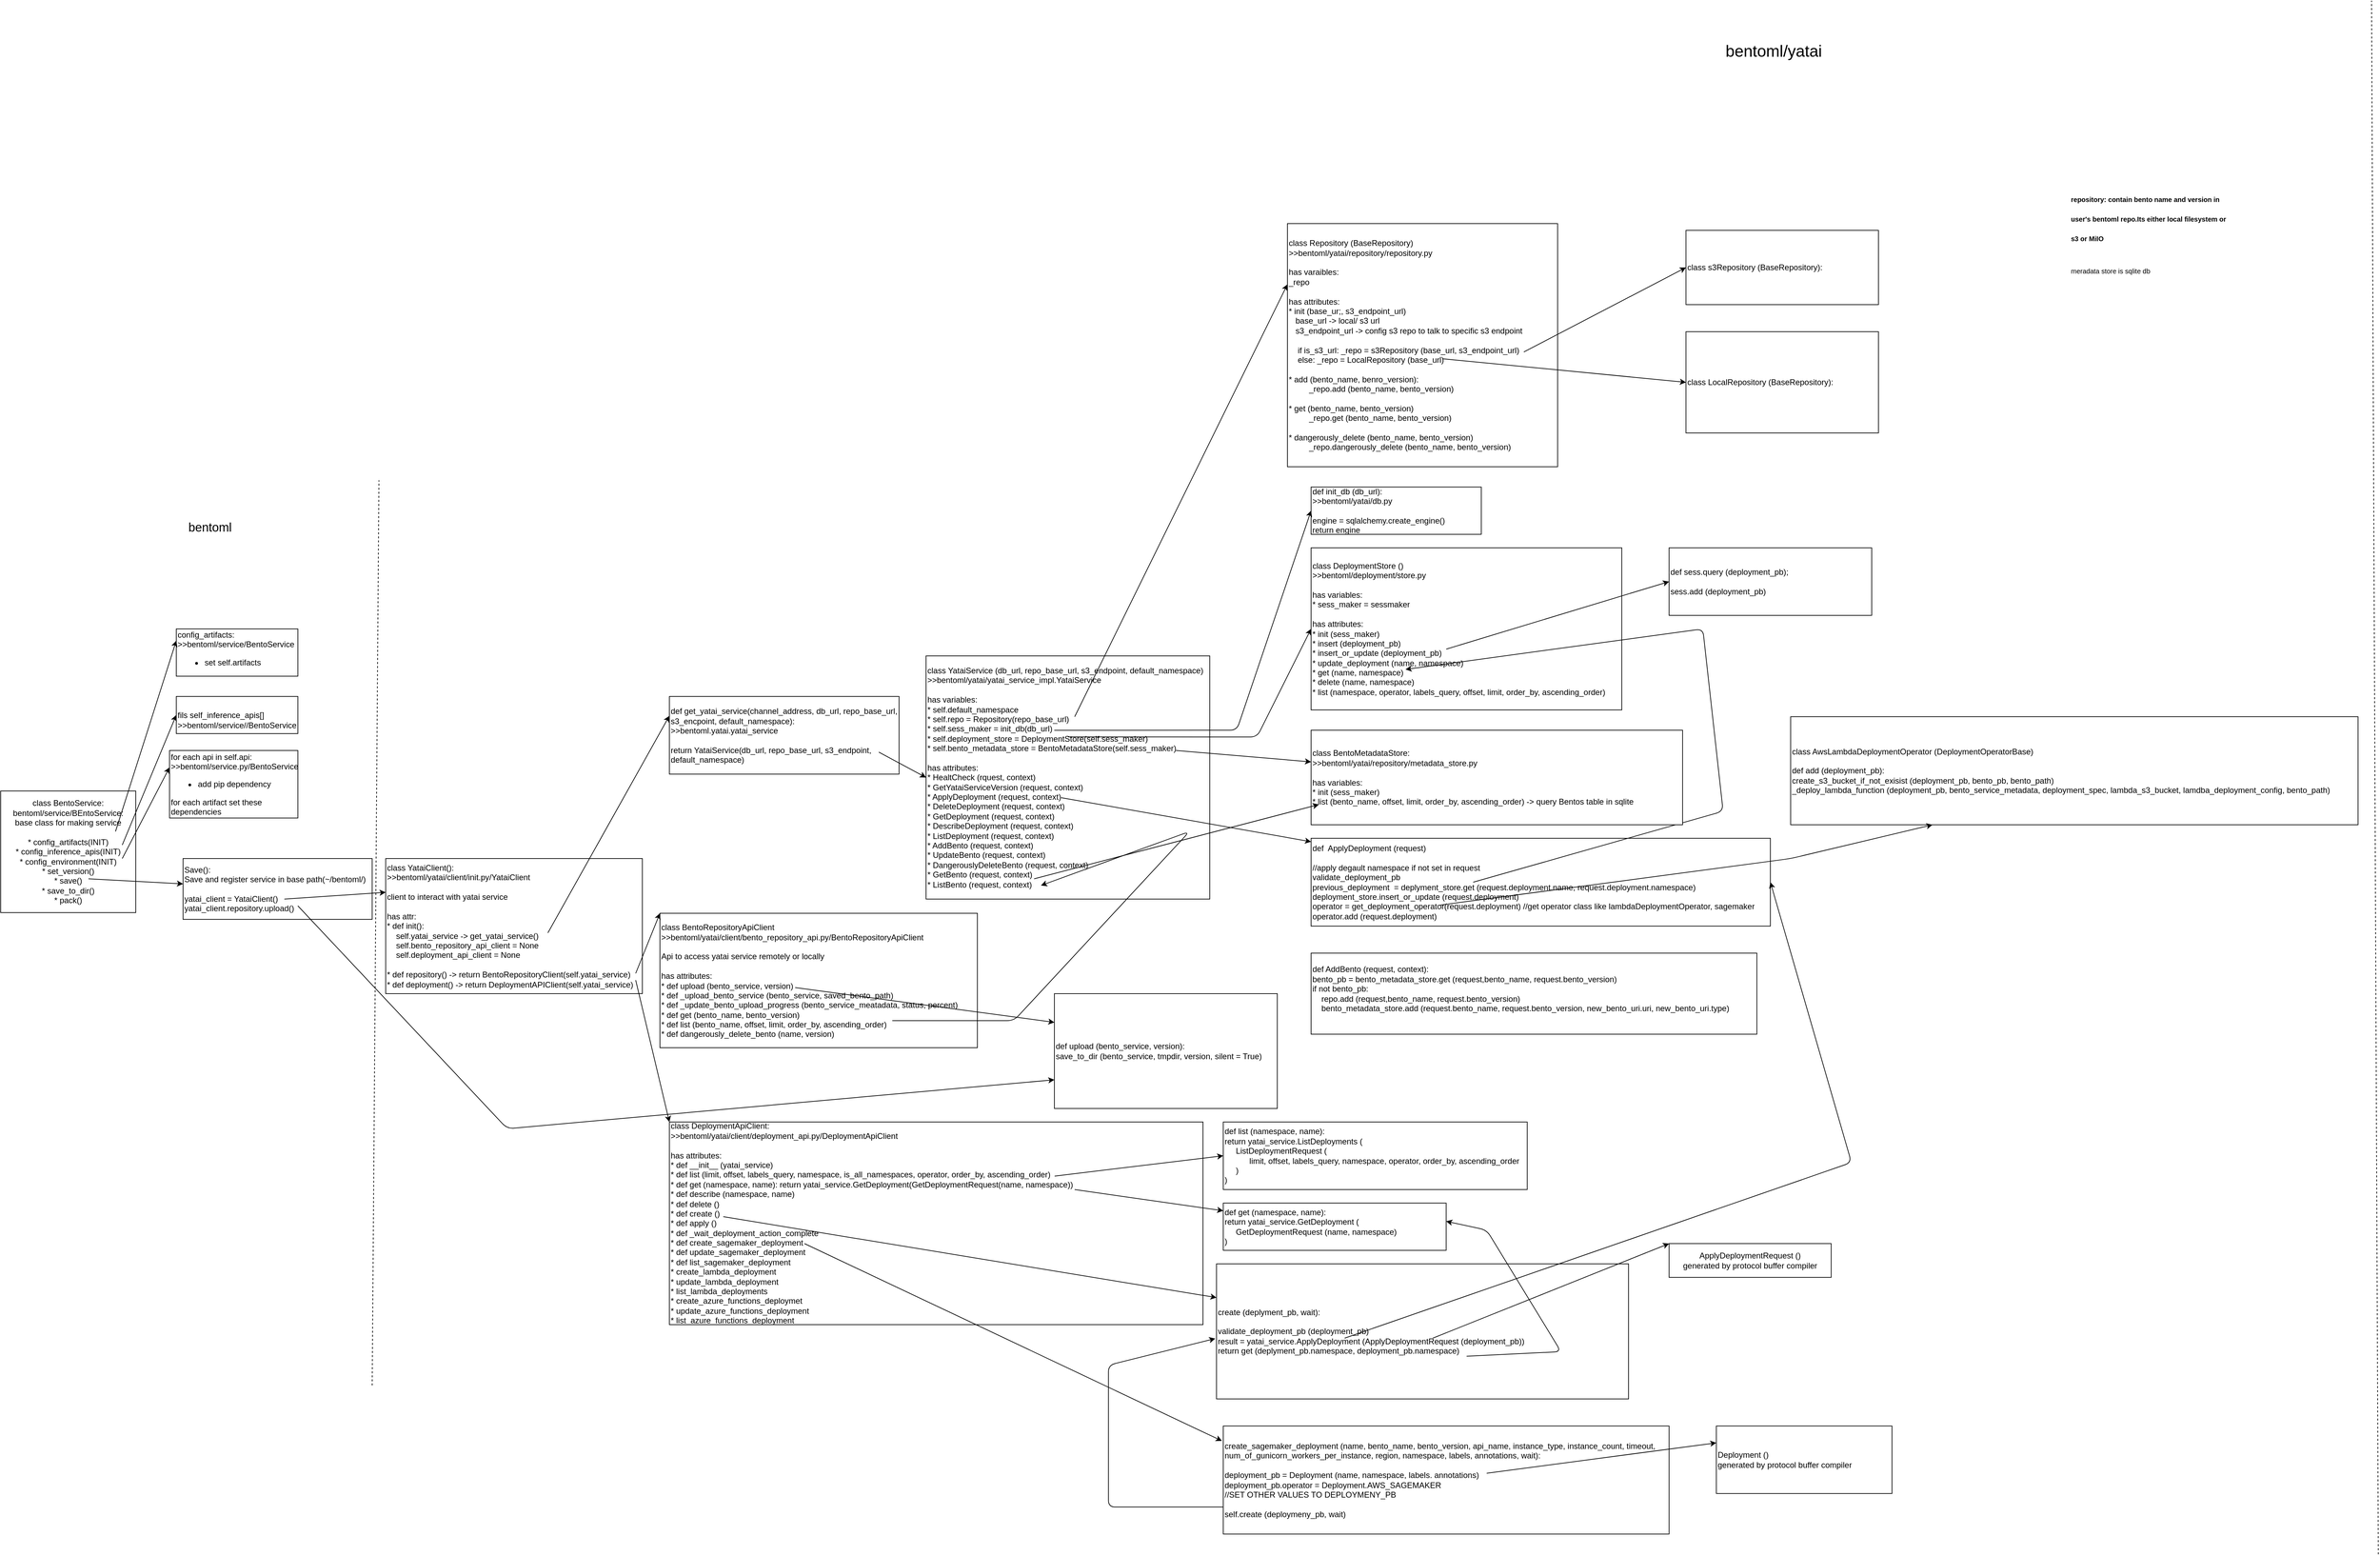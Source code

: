 <mxfile version="13.1.3">
    <diagram id="6hGFLwfOUW9BJ-s0fimq" name="Page-1">
        <mxGraphModel dx="1614" dy="1967" grid="1" gridSize="10" guides="1" tooltips="1" connect="1" arrows="1" fold="1" page="1" pageScale="1" pageWidth="827" pageHeight="1169" math="0" shadow="0">
            <root>
                <mxCell id="0"/>
                <mxCell id="1" parent="0"/>
                <mxCell id="2" value="class BentoService:&lt;br&gt;bentoml/service/BEntoService:&lt;br&gt;base class for making service&lt;br&gt;&lt;br&gt;* config_artifacts(INIT)&lt;br&gt;* config_inference_apis(INIT)&lt;br&gt;* config_environment(INIT)&lt;br&gt;* set_version()&lt;br&gt;* save()&lt;br&gt;* save_to_dir()&lt;br&gt;* pack()" style="rounded=0;whiteSpace=wrap;html=1;" parent="1" vertex="1">
                    <mxGeometry x="30" y="30" width="200" height="180" as="geometry"/>
                </mxCell>
                <mxCell id="3" value="config_artifacts:&lt;br&gt;&amp;gt;&amp;gt;bentoml/service/BentoService&lt;br&gt;&lt;ul&gt;&lt;li&gt;set self.artifacts&lt;/li&gt;&lt;/ul&gt;" style="rounded=0;whiteSpace=wrap;html=1;align=left;" parent="1" vertex="1">
                    <mxGeometry x="290" y="-210" width="180" height="70" as="geometry"/>
                </mxCell>
                <mxCell id="9" value="" style="endArrow=classic;html=1;entryX=0;entryY=0.25;entryDx=0;entryDy=0;exitX=0.85;exitY=0.333;exitDx=0;exitDy=0;exitPerimeter=0;" parent="1" source="2" target="3" edge="1">
                    <mxGeometry width="50" height="50" relative="1" as="geometry">
                        <mxPoint x="180" y="120" as="sourcePoint"/>
                        <mxPoint x="320" y="180" as="targetPoint"/>
                    </mxGeometry>
                </mxCell>
                <mxCell id="11" value="&lt;br&gt;fils self_inference_apis[]&lt;br&gt;&amp;gt;&amp;gt;bentoml/service//BentoService" style="rounded=0;whiteSpace=wrap;html=1;align=left;" parent="1" vertex="1">
                    <mxGeometry x="290" y="-110" width="180" height="55" as="geometry"/>
                </mxCell>
                <mxCell id="13" value="" style="endArrow=classic;html=1;exitX=0.9;exitY=0.444;exitDx=0;exitDy=0;exitPerimeter=0;entryX=0;entryY=0.5;entryDx=0;entryDy=0;" parent="1" source="2" target="11" edge="1">
                    <mxGeometry width="50" height="50" relative="1" as="geometry">
                        <mxPoint x="250" y="190" as="sourcePoint"/>
                        <mxPoint x="300" y="140" as="targetPoint"/>
                    </mxGeometry>
                </mxCell>
                <mxCell id="17" value="" style="endArrow=classic;html=1;entryX=0;entryY=0.25;entryDx=0;entryDy=0;" parent="1" target="18" edge="1">
                    <mxGeometry width="50" height="50" relative="1" as="geometry">
                        <mxPoint x="210" y="130" as="sourcePoint"/>
                        <mxPoint x="280" y="180" as="targetPoint"/>
                    </mxGeometry>
                </mxCell>
                <mxCell id="18" value="for each api in self.api:&lt;br&gt;&amp;gt;&amp;gt;bentoml/service.py/BentoService&lt;br&gt;&lt;ul&gt;&lt;li&gt;add pip dependency&lt;/li&gt;&lt;/ul&gt;&lt;div&gt;for each artifact set these dependencies&lt;/div&gt;" style="rounded=0;whiteSpace=wrap;html=1;align=left;" parent="1" vertex="1">
                    <mxGeometry x="280" y="-30" width="190" height="100" as="geometry"/>
                </mxCell>
                <mxCell id="24" value="Save():&lt;br&gt;Save and register service in base path(~/bentoml/)&lt;br&gt;&lt;br&gt;yatai_client = YataiClient()&lt;br&gt;yatai_client.repository.upload()" style="rounded=0;whiteSpace=wrap;html=1;align=left;" parent="1" vertex="1">
                    <mxGeometry x="300" y="130" width="280" height="90" as="geometry"/>
                </mxCell>
                <mxCell id="27" value="" style="endArrow=classic;html=1;entryX=0;entryY=0.25;entryDx=0;entryDy=0;" parent="1" target="28" edge="1">
                    <mxGeometry width="50" height="50" relative="1" as="geometry">
                        <mxPoint x="450" y="190" as="sourcePoint"/>
                        <mxPoint x="630" y="260" as="targetPoint"/>
                    </mxGeometry>
                </mxCell>
                <mxCell id="28" value="class YataiClient():&lt;br&gt;&amp;gt;&amp;gt;bentoml/yatai/client/init.py/YataiClient&lt;br&gt;&lt;br&gt;client to interact with yatai service&lt;br&gt;&lt;br&gt;has attr:&lt;br&gt;* def init():&lt;br&gt;&amp;nbsp; &amp;nbsp; self.yatai_service -&amp;gt; get_yatai_service()&lt;br&gt;&amp;nbsp; &amp;nbsp; self.bento_repository_api_client = None&lt;br&gt;&amp;nbsp; &amp;nbsp; self.deployment_api_client = None&lt;br&gt;&lt;br&gt;* def repository() -&amp;gt; return BentoRepositoryClient(self.yatai_service)&lt;br&gt;* def deployment() -&amp;gt; return DeploymentAPIClient(self.yatai_service)" style="rounded=0;whiteSpace=wrap;html=1;align=left;" parent="1" vertex="1">
                    <mxGeometry x="600" y="130" width="380" height="200" as="geometry"/>
                </mxCell>
                <mxCell id="33" value="def get_yatai_service(channel_address, db_url, repo_base_url, s3_encpoint, default_namespace):&lt;br&gt;&amp;gt;&amp;gt;bentoml.yatai.yatai_service&lt;br&gt;&lt;br&gt;return YataiService(db_url, repo_base_url, s3_endpoint, default_namespace)" style="rounded=0;whiteSpace=wrap;html=1;align=left;" parent="1" vertex="1">
                    <mxGeometry x="1020" y="-110" width="340" height="115" as="geometry"/>
                </mxCell>
                <mxCell id="34" value="" style="endArrow=classic;html=1;exitX=0.632;exitY=0.55;exitDx=0;exitDy=0;exitPerimeter=0;entryX=0;entryY=0.25;entryDx=0;entryDy=0;" parent="1" source="28" target="33" edge="1">
                    <mxGeometry width="50" height="50" relative="1" as="geometry">
                        <mxPoint x="1030" y="290" as="sourcePoint"/>
                        <mxPoint x="1080" y="240" as="targetPoint"/>
                    </mxGeometry>
                </mxCell>
                <mxCell id="36" value="" style="endArrow=classic;html=1;exitX=0.912;exitY=0.717;exitDx=0;exitDy=0;exitPerimeter=0;entryX=0;entryY=0.5;entryDx=0;entryDy=0;" parent="1" source="33" target="37" edge="1">
                    <mxGeometry width="50" height="50" relative="1" as="geometry">
                        <mxPoint x="1400" y="250" as="sourcePoint"/>
                        <mxPoint x="1450" y="200" as="targetPoint"/>
                    </mxGeometry>
                </mxCell>
                <mxCell id="37" value="class YataiService (db_url, repo_base_url, s3_endpoint, default_namespace)&lt;br&gt;&amp;gt;&amp;gt;bentoml/yatai/yatai_service_impl.YataiService&lt;br&gt;&lt;br&gt;has variables:&lt;br&gt;* self.default_namespace&lt;br&gt;* self.repo = Repository(repo_base_url)&lt;br&gt;* self.sess_maker = init_db(db_url)&lt;br&gt;* self.deployment_store = DeploymentStore(self.sess_maker)&lt;br&gt;* self.bento_metadata_store = BentoMetadataStore(self.sess_maker)&lt;br&gt;&lt;br&gt;has attributes:&lt;br&gt;* HealtCheck (rquest, context)&lt;br&gt;* GetYataiServiceVersion (request, context)&lt;br&gt;* ApplyDeployment (request, context)&lt;br&gt;* DeleteDeployment (request, context)&lt;br&gt;* GetDeployment (request, context)&lt;br&gt;* DescribeDeployment (request, context)&lt;br&gt;* ListDeployment (request, context)&lt;br&gt;* AddBento (request, context)&lt;br&gt;* UpdateBento (request, context)&lt;br&gt;* DangerouslyDeleteBento (request, context)&lt;br&gt;* GetBento (request, context)&lt;br&gt;* ListBento (request, context)" style="rounded=0;whiteSpace=wrap;html=1;align=left;" parent="1" vertex="1">
                    <mxGeometry x="1400" y="-170" width="420" height="360" as="geometry"/>
                </mxCell>
                <mxCell id="44" value="class BentoRepositoryApiClient&lt;br&gt;&amp;gt;&amp;gt;bentoml/yatai/client/bento_repository_api.py/BentoRepositoryApiClient&lt;br&gt;&lt;br&gt;Api to access yatai service remotely or locally&lt;br&gt;&lt;br&gt;has attributes:&lt;br&gt;* def upload (bento_service, version)&lt;br&gt;* def _upload_bento_service (bento_service, saved_bento_path)&lt;br&gt;* def _update_bento_upload_progress (bento_service_meatadata, status, percent)&lt;br&gt;* def get (bento_name, bento_version)&lt;br&gt;* def list (bento_name, offset, limit, order_by, ascending_order)&lt;br&gt;* def dangerously_delete_bento (name, version)" style="rounded=0;whiteSpace=wrap;html=1;align=left;" parent="1" vertex="1">
                    <mxGeometry x="1006" y="211" width="470" height="199" as="geometry"/>
                </mxCell>
                <mxCell id="45" value="" style="endArrow=classic;html=1;exitX=0.974;exitY=0.85;exitDx=0;exitDy=0;exitPerimeter=0;entryX=0;entryY=0;entryDx=0;entryDy=0;" parent="1" source="28" target="44" edge="1">
                    <mxGeometry width="50" height="50" relative="1" as="geometry">
                        <mxPoint x="910" y="450" as="sourcePoint"/>
                        <mxPoint x="960" y="400" as="targetPoint"/>
                    </mxGeometry>
                </mxCell>
                <mxCell id="46" value="class DeploymentApiClient:&lt;br&gt;&amp;gt;&amp;gt;bentoml/yatai/client/deployment_api.py/DeploymentApiClient&lt;br&gt;&lt;br&gt;has attributes:&lt;br&gt;* def __init__ (yatai_service)&lt;br&gt;* def list (limit, offset, labels_query, namespace, is_all_namespaces, operator, order_by, ascending_order)&lt;br&gt;* def get (namespace, name): return yatai_service.GetDeployment(GetDeploymentRequest(name, namespace))&lt;br&gt;* def describe (namespace, name)&lt;br&gt;* def delete ()&lt;br&gt;* def create ()&lt;br&gt;* def apply ()&lt;br&gt;* def _wait_deployment_action_complete&lt;br&gt;* def create_sagemaker_deployment&lt;br&gt;* def update_sagemaker_deployment&lt;br&gt;* def list_sagemaker_deployment&lt;br&gt;* create_lambda_deployment&lt;br&gt;* update_lambda_deployment&lt;br&gt;* list_lambda_deployments&lt;br&gt;* create_azure_functions_deploymet&lt;br&gt;* update_azure_functions_deployment&lt;br&gt;* list_azure_functions_deployment" style="rounded=0;whiteSpace=wrap;html=1;align=left;" parent="1" vertex="1">
                    <mxGeometry x="1020" y="520" width="790" height="300" as="geometry"/>
                </mxCell>
                <mxCell id="48" value="" style="endArrow=classic;html=1;exitX=0.974;exitY=0.9;exitDx=0;exitDy=0;exitPerimeter=0;entryX=0;entryY=0;entryDx=0;entryDy=0;" parent="1" source="28" target="46" edge="1">
                    <mxGeometry width="50" height="50" relative="1" as="geometry">
                        <mxPoint x="900" y="440" as="sourcePoint"/>
                        <mxPoint x="950" y="390" as="targetPoint"/>
                    </mxGeometry>
                </mxCell>
                <mxCell id="49" value="&lt;span&gt;def list (namespace, name):&lt;br&gt;return yatai_service.ListDeployments (&lt;br&gt;&amp;nbsp; &amp;nbsp; &amp;nbsp;ListDeploymentRequest (&lt;br&gt;&amp;nbsp; &amp;nbsp; &amp;nbsp; &amp;nbsp; &amp;nbsp; &amp;nbsp;limit, offset, labels_query, namespace, operator, order_by, ascending_order&lt;br&gt;&amp;nbsp; &amp;nbsp; &amp;nbsp;)&lt;br&gt;)&lt;/span&gt;" style="rounded=0;whiteSpace=wrap;html=1;align=left;" parent="1" vertex="1">
                    <mxGeometry x="1840" y="520" width="450" height="100" as="geometry"/>
                </mxCell>
                <mxCell id="51" value="" style="endArrow=classic;html=1;exitX=0.722;exitY=0.267;exitDx=0;exitDy=0;exitPerimeter=0;entryX=0;entryY=0.5;entryDx=0;entryDy=0;" parent="1" source="46" target="49" edge="1">
                    <mxGeometry width="50" height="50" relative="1" as="geometry">
                        <mxPoint x="1910" y="730" as="sourcePoint"/>
                        <mxPoint x="1960" y="680" as="targetPoint"/>
                    </mxGeometry>
                </mxCell>
                <mxCell id="54" value="def get (namespace, name):&lt;br&gt;return yatai_service.GetDeployment (&lt;br&gt;&amp;nbsp; &amp;nbsp; &amp;nbsp;GetDeploymentRequest (name, namespace)&lt;br&gt;)" style="rounded=0;whiteSpace=wrap;html=1;align=left;" parent="1" vertex="1">
                    <mxGeometry x="1840" y="640" width="330" height="70" as="geometry"/>
                </mxCell>
                <mxCell id="55" value="" style="endArrow=classic;html=1;" parent="1" target="54" edge="1">
                    <mxGeometry width="50" height="50" relative="1" as="geometry">
                        <mxPoint x="1620" y="620" as="sourcePoint"/>
                        <mxPoint x="1460" y="900" as="targetPoint"/>
                    </mxGeometry>
                </mxCell>
                <mxCell id="60" value="" style="endArrow=classic;html=1;entryX=-0.003;entryY=0.138;entryDx=0;entryDy=0;entryPerimeter=0;" parent="1" target="61" edge="1">
                    <mxGeometry width="50" height="50" relative="1" as="geometry">
                        <mxPoint x="1220" y="700" as="sourcePoint"/>
                        <mxPoint x="1830" y="750" as="targetPoint"/>
                    </mxGeometry>
                </mxCell>
                <mxCell id="61" value="create_sagemaker_deployment (name, bento_name, bento_version, api_name, instance_type, instance_count, timeout, num_of_gunicorn_workers_per_instance, region, namespace, labels, annotations, wait):&lt;br&gt;&lt;br&gt;deployment_pb = Deployment (name, namespace, labels. annotations)&lt;br&gt;deployment_pb.operator = Deployment.AWS_SAGEMAKER&lt;br&gt;//SET OTHER VALUES TO DEPLOYMENY_PB&lt;br&gt;&lt;br&gt;self.create (deploymeny_pb, wait)" style="rounded=0;whiteSpace=wrap;html=1;align=left;" parent="1" vertex="1">
                    <mxGeometry x="1840" y="970" width="660" height="160" as="geometry"/>
                </mxCell>
                <mxCell id="66" value="create (deplyment_pb, wait):&lt;br&gt;&lt;br&gt;validate_deployment_pb (deployment_pb)&lt;br&gt;result = yatai_service.ApplyDeployment (ApplyDeploymentRequest (deployment_pb))&lt;br&gt;return get (deplyment_pb.namespace, deployment_pb.namespace)" style="rounded=0;whiteSpace=wrap;html=1;align=left;" parent="1" vertex="1">
                    <mxGeometry x="1830" y="730" width="610" height="200" as="geometry"/>
                </mxCell>
                <mxCell id="67" value="Deployment ()&lt;br&gt;generated by protocol buffer compiler" style="rounded=0;whiteSpace=wrap;html=1;align=left;" parent="1" vertex="1">
                    <mxGeometry x="2570" y="970" width="260" height="100" as="geometry"/>
                </mxCell>
                <mxCell id="68" value="" style="endArrow=classic;html=1;entryX=0;entryY=0.25;entryDx=0;entryDy=0;" parent="1" target="67" edge="1">
                    <mxGeometry width="50" height="50" relative="1" as="geometry">
                        <mxPoint x="2230" y="1040" as="sourcePoint"/>
                        <mxPoint x="2620" y="1030" as="targetPoint"/>
                    </mxGeometry>
                </mxCell>
                <mxCell id="70" value="" style="endArrow=classic;html=1;exitX=0.101;exitY=0.467;exitDx=0;exitDy=0;exitPerimeter=0;" parent="1" source="46" target="66" edge="1">
                    <mxGeometry width="50" height="50" relative="1" as="geometry">
                        <mxPoint x="1930" y="870" as="sourcePoint"/>
                        <mxPoint x="1980" y="820" as="targetPoint"/>
                    </mxGeometry>
                </mxCell>
                <mxCell id="71" value="" style="endArrow=classic;html=1;exitX=0;exitY=0.75;exitDx=0;exitDy=0;entryX=-0.003;entryY=0.553;entryDx=0;entryDy=0;entryPerimeter=0;" parent="1" source="61" target="66" edge="1">
                    <mxGeometry width="50" height="50" relative="1" as="geometry">
                        <mxPoint x="1710" y="1080" as="sourcePoint"/>
                        <mxPoint x="1760" y="1030" as="targetPoint"/>
                        <Array as="points">
                            <mxPoint x="1670" y="1090"/>
                            <mxPoint x="1670" y="880"/>
                        </Array>
                    </mxGeometry>
                </mxCell>
                <mxCell id="72" value="" style="endArrow=classic;html=1;exitX=0.607;exitY=0.684;exitDx=0;exitDy=0;exitPerimeter=0;entryX=1;entryY=0.386;entryDx=0;entryDy=0;entryPerimeter=0;" parent="1" source="66" target="54" edge="1">
                    <mxGeometry width="50" height="50" relative="1" as="geometry">
                        <mxPoint x="2490" y="860" as="sourcePoint"/>
                        <mxPoint x="2540" y="810" as="targetPoint"/>
                        <Array as="points">
                            <mxPoint x="2340" y="860"/>
                            <mxPoint x="2230" y="680"/>
                        </Array>
                    </mxGeometry>
                </mxCell>
                <mxCell id="73" value="" style="endArrow=classic;html=1;exitX=0.65;exitY=0.722;exitDx=0;exitDy=0;exitPerimeter=0;" parent="1" source="2" target="24" edge="1">
                    <mxGeometry width="50" height="50" relative="1" as="geometry">
                        <mxPoint x="200" y="320" as="sourcePoint"/>
                        <mxPoint x="250" y="270" as="targetPoint"/>
                    </mxGeometry>
                </mxCell>
                <mxCell id="74" value="def&amp;nbsp; ApplyDeployment (request)&lt;br&gt;&lt;br&gt;//apply degault namespace if not set in request&lt;br&gt;validate_deployment_pb&lt;br&gt;previous_deployment&amp;nbsp; = deplyment_store.get (request.deployment.name, request.deployment.namespace)&lt;br&gt;deployment_store.insert_or_update (request.deployment)&lt;br&gt;operator = get_deployment_operator(request.deployment) //get operator class like lambdaDeploymentOperator, sagemaker&lt;br&gt;operator.add (request.deployment)" style="rounded=0;whiteSpace=wrap;html=1;align=left;" parent="1" vertex="1">
                    <mxGeometry x="1970" y="100" width="680" height="130" as="geometry"/>
                </mxCell>
                <mxCell id="75" value="" style="endArrow=classic;html=1;exitX=0.476;exitY=0.583;exitDx=0;exitDy=0;exitPerimeter=0;" parent="1" source="37" target="74" edge="1">
                    <mxGeometry width="50" height="50" relative="1" as="geometry">
                        <mxPoint x="1620" y="130" as="sourcePoint"/>
                        <mxPoint x="1950" y="-60" as="targetPoint"/>
                    </mxGeometry>
                </mxCell>
                <mxCell id="76" value="ApplyDeploymentRequest ()&lt;br&gt;generated by protocol buffer compiler" style="rounded=0;whiteSpace=wrap;html=1;" parent="1" vertex="1">
                    <mxGeometry x="2500" y="700" width="240" height="50" as="geometry"/>
                </mxCell>
                <mxCell id="77" value="" style="endArrow=classic;html=1;exitX=0.525;exitY=0.55;exitDx=0;exitDy=0;exitPerimeter=0;entryX=0;entryY=0;entryDx=0;entryDy=0;" parent="1" source="66" target="76" edge="1">
                    <mxGeometry width="50" height="50" relative="1" as="geometry">
                        <mxPoint x="2450" y="680" as="sourcePoint"/>
                        <mxPoint x="2500" y="630" as="targetPoint"/>
                    </mxGeometry>
                </mxCell>
                <mxCell id="78" value="" style="endArrow=classic;html=1;exitX=0.311;exitY=0.55;exitDx=0;exitDy=0;exitPerimeter=0;entryX=1;entryY=0.5;entryDx=0;entryDy=0;" parent="1" source="66" target="74" edge="1">
                    <mxGeometry width="50" height="50" relative="1" as="geometry">
                        <mxPoint x="2330" y="690" as="sourcePoint"/>
                        <mxPoint x="2040" y="260" as="targetPoint"/>
                        <Array as="points">
                            <mxPoint x="2770" y="580"/>
                        </Array>
                    </mxGeometry>
                </mxCell>
                <mxCell id="80" value="class DeploymentStore ()&lt;br&gt;&amp;gt;&amp;gt;bentoml/deployment/store.py&lt;br&gt;&lt;br&gt;has variables:&lt;br&gt;* sess_maker = sessmaker&lt;br&gt;&lt;br&gt;has attributes:&lt;br&gt;* init (sess_maker)&lt;br&gt;* insert (deployment_pb)&lt;br&gt;* insert_or_update (deployment_pb)&lt;br&gt;* update_deployment (name, namespace)&lt;br&gt;* get (name, namespace)&lt;br&gt;* delete (name, namespace)&lt;br&gt;* list (namespace, operator, labels_query, offset, limit, order_by, ascending_order)&lt;br&gt;" style="rounded=0;whiteSpace=wrap;html=1;align=left;" parent="1" vertex="1">
                    <mxGeometry x="1970" y="-330" width="460" height="240" as="geometry"/>
                </mxCell>
                <mxCell id="81" value="" style="endArrow=classic;html=1;exitX=0.5;exitY=0.333;exitDx=0;exitDy=0;exitPerimeter=0;entryX=0;entryY=0.5;entryDx=0;entryDy=0;" parent="1" source="37" target="80" edge="1">
                    <mxGeometry width="50" height="50" relative="1" as="geometry">
                        <mxPoint x="1810" y="-160" as="sourcePoint"/>
                        <mxPoint x="1860" y="-210" as="targetPoint"/>
                        <Array as="points">
                            <mxPoint x="1890" y="-50"/>
                        </Array>
                    </mxGeometry>
                </mxCell>
                <mxCell id="82" value="" style="endArrow=classic;html=1;exitX=0.353;exitY=0.5;exitDx=0;exitDy=0;exitPerimeter=0;entryX=0.304;entryY=0.75;entryDx=0;entryDy=0;entryPerimeter=0;" parent="1" source="74" target="80" edge="1">
                    <mxGeometry width="50" height="50" relative="1" as="geometry">
                        <mxPoint x="2530" y="-150" as="sourcePoint"/>
                        <mxPoint x="2580" y="-200" as="targetPoint"/>
                        <Array as="points">
                            <mxPoint x="2580" y="60"/>
                            <mxPoint x="2550" y="-210"/>
                        </Array>
                    </mxGeometry>
                </mxCell>
                <mxCell id="84" value="" style="endArrow=classic;html=1;exitX=0.435;exitY=0.625;exitDx=0;exitDy=0;exitPerimeter=0;entryX=0;entryY=0.5;entryDx=0;entryDy=0;" parent="1" source="80" target="85" edge="1">
                    <mxGeometry width="50" height="50" relative="1" as="geometry">
                        <mxPoint x="2300" y="140" as="sourcePoint"/>
                        <mxPoint x="2480" y="-290" as="targetPoint"/>
                    </mxGeometry>
                </mxCell>
                <mxCell id="85" value="def sess.query (deployment_pb);&lt;br&gt;&lt;br&gt;sess.add (deployment_pb)" style="rounded=0;whiteSpace=wrap;html=1;align=left;" parent="1" vertex="1">
                    <mxGeometry x="2500" y="-330" width="300" height="100" as="geometry"/>
                </mxCell>
                <mxCell id="87" value="def init_db (db_url):&lt;br&gt;&amp;gt;&amp;gt;bentoml/yatai/db.py&lt;br&gt;&lt;br&gt;engine = sqlalchemy.create_engine()&lt;br&gt;return engine" style="rounded=0;whiteSpace=wrap;html=1;align=left;" parent="1" vertex="1">
                    <mxGeometry x="1970" y="-420" width="252" height="70" as="geometry"/>
                </mxCell>
                <mxCell id="88" value="" style="endArrow=classic;html=1;exitX=0.452;exitY=0.306;exitDx=0;exitDy=0;exitPerimeter=0;entryX=0;entryY=0.5;entryDx=0;entryDy=0;" parent="1" source="37" target="87" edge="1">
                    <mxGeometry width="50" height="50" relative="1" as="geometry">
                        <mxPoint x="1740" y="-150" as="sourcePoint"/>
                        <mxPoint x="1790" y="-200" as="targetPoint"/>
                        <Array as="points">
                            <mxPoint x="1860" y="-60"/>
                        </Array>
                    </mxGeometry>
                </mxCell>
                <mxCell id="89" value="" style="endArrow=classic;html=1;exitX=0.524;exitY=0.25;exitDx=0;exitDy=0;exitPerimeter=0;entryX=0;entryY=0.25;entryDx=0;entryDy=0;" parent="1" source="37" target="91" edge="1">
                    <mxGeometry width="50" height="50" relative="1" as="geometry">
                        <mxPoint x="1700" y="-140" as="sourcePoint"/>
                        <mxPoint x="1840" y="-330" as="targetPoint"/>
                    </mxGeometry>
                </mxCell>
                <mxCell id="91" value="class Repository (BaseRepository)&lt;br&gt;&amp;gt;&amp;gt;bentoml/yatai/repository/repository.py&lt;br&gt;&lt;br&gt;has varaibles:&lt;br&gt;_repo&lt;br&gt;&lt;br&gt;has attributes:&lt;br&gt;* init (base_ur;, s3_endpoint_url)&lt;br&gt;&amp;nbsp; &amp;nbsp;base_url -&amp;gt; local/ s3 url&lt;br&gt;&amp;nbsp; &amp;nbsp;s3_endpoint_url -&amp;gt; config s3 repo to talk to specific s3 endpoint&lt;br&gt;&lt;br&gt;&amp;nbsp; &amp;nbsp; if is_s3_url: _repo = s3Repository (base_url, s3_endpoint_url)&lt;br&gt;&amp;nbsp; &amp;nbsp; else: _repo = LocalRepository (base_url)&lt;br&gt;&lt;br&gt;* add (bento_name, benro_version):&lt;br&gt;&amp;nbsp; &amp;nbsp; &amp;nbsp; &amp;nbsp; &amp;nbsp;_repo.add (bento_name, bento_version)&lt;br&gt;&lt;br&gt;* get (bento_name, bento_version)&lt;br&gt;&amp;nbsp; &amp;nbsp; &amp;nbsp; &amp;nbsp; &amp;nbsp;_repo.get (bento_name, bento_version)&lt;br&gt;&lt;br&gt;* dangerously_delete (bento_name, bento_version)&lt;br&gt;&amp;nbsp; &amp;nbsp; &amp;nbsp; &amp;nbsp; &amp;nbsp;_repo.dangerously_delete (bento_name, bento_version)" style="rounded=0;whiteSpace=wrap;html=1;align=left;" parent="1" vertex="1">
                    <mxGeometry x="1935" y="-810" width="400" height="360" as="geometry"/>
                </mxCell>
                <mxCell id="92" value="class s3Repository (BaseRepository):&lt;br&gt;" style="rounded=0;whiteSpace=wrap;html=1;align=left;" parent="1" vertex="1">
                    <mxGeometry x="2525" y="-800" width="285" height="110" as="geometry"/>
                </mxCell>
                <mxCell id="93" value="class LocalRepository (BaseRepository):&lt;br&gt;" style="rounded=0;whiteSpace=wrap;html=1;align=left;" parent="1" vertex="1">
                    <mxGeometry x="2525" y="-650" width="285" height="150" as="geometry"/>
                </mxCell>
                <mxCell id="94" value="" style="endArrow=classic;html=1;exitX=0.875;exitY=0.528;exitDx=0;exitDy=0;exitPerimeter=0;entryX=0;entryY=0.5;entryDx=0;entryDy=0;" parent="1" source="91" target="92" edge="1">
                    <mxGeometry width="50" height="50" relative="1" as="geometry">
                        <mxPoint x="2400" y="-470" as="sourcePoint"/>
                        <mxPoint x="2450" y="-520" as="targetPoint"/>
                    </mxGeometry>
                </mxCell>
                <mxCell id="95" value="" style="endArrow=classic;html=1;exitX=0.575;exitY=0.556;exitDx=0;exitDy=0;exitPerimeter=0;entryX=0;entryY=0.5;entryDx=0;entryDy=0;" parent="1" source="91" target="93" edge="1">
                    <mxGeometry width="50" height="50" relative="1" as="geometry">
                        <mxPoint x="2400" y="-480" as="sourcePoint"/>
                        <mxPoint x="2450" y="-530" as="targetPoint"/>
                    </mxGeometry>
                </mxCell>
                <mxCell id="102" value="class AwsLambdaDeploymentOperator (DeploymentOperatorBase)&lt;br&gt;&lt;br&gt;def add (deployment_pb):&lt;br&gt;create_s3_bucket_if_not_exisist (deployment_pb, bento_pb, bento_path)&lt;br&gt;_deploy_lambda_function (deployment_pb, bento_service_metadata, deployment_spec, lambda_s3_bucket, lamdba_deployment_config, bento_path)" style="rounded=0;whiteSpace=wrap;html=1;align=left;" parent="1" vertex="1">
                    <mxGeometry x="2680" y="-80" width="840" height="160" as="geometry"/>
                </mxCell>
                <mxCell id="103" value="" style="endArrow=classic;html=1;exitX=0.279;exitY=0.762;exitDx=0;exitDy=0;exitPerimeter=0;entryX=0.25;entryY=1;entryDx=0;entryDy=0;" parent="1" source="74" target="102" edge="1">
                    <mxGeometry width="50" height="50" relative="1" as="geometry">
                        <mxPoint x="2770" y="60" as="sourcePoint"/>
                        <mxPoint x="2820" y="10" as="targetPoint"/>
                        <Array as="points">
                            <mxPoint x="2680" y="130"/>
                        </Array>
                    </mxGeometry>
                </mxCell>
                <mxCell id="108" value="" style="endArrow=classic;html=1;exitX=0.426;exitY=0.553;exitDx=0;exitDy=0;exitPerimeter=0;entryX=0;entryY=0.25;entryDx=0;entryDy=0;" parent="1" source="44" target="109" edge="1">
                    <mxGeometry width="50" height="50" relative="1" as="geometry">
                        <mxPoint x="1460" y="420" as="sourcePoint"/>
                        <mxPoint x="1510" y="370" as="targetPoint"/>
                    </mxGeometry>
                </mxCell>
                <mxCell id="109" value="def upload (bento_service, version):&lt;br&gt;save_to_dir (bento_service, tmpdir, version, silent = True)" style="rounded=0;whiteSpace=wrap;html=1;align=left;" parent="1" vertex="1">
                    <mxGeometry x="1590" y="330" width="330" height="170" as="geometry"/>
                </mxCell>
                <mxCell id="111" value="" style="endArrow=classic;html=1;exitX=0.607;exitY=0.778;exitDx=0;exitDy=0;exitPerimeter=0;entryX=0;entryY=0.75;entryDx=0;entryDy=0;" parent="1" source="24" target="109" edge="1">
                    <mxGeometry width="50" height="50" relative="1" as="geometry">
                        <mxPoint x="500" y="400" as="sourcePoint"/>
                        <mxPoint x="550" y="350" as="targetPoint"/>
                        <Array as="points">
                            <mxPoint x="780" y="530"/>
                        </Array>
                    </mxGeometry>
                </mxCell>
                <mxCell id="114" value="" style="endArrow=none;dashed=1;html=1;" parent="1" edge="1">
                    <mxGeometry width="50" height="50" relative="1" as="geometry">
                        <mxPoint x="580" y="910" as="sourcePoint"/>
                        <mxPoint x="590" y="-430" as="targetPoint"/>
                    </mxGeometry>
                </mxCell>
                <mxCell id="115" value="&lt;font style=&quot;font-size: 18px&quot;&gt;bentoml&lt;/font&gt;" style="text;html=1;strokeColor=none;fillColor=none;align=center;verticalAlign=middle;whiteSpace=wrap;rounded=0;" parent="1" vertex="1">
                    <mxGeometry x="180" y="-390" width="320" height="60" as="geometry"/>
                </mxCell>
                <mxCell id="116" value="" style="endArrow=none;dashed=1;html=1;" parent="1" edge="1">
                    <mxGeometry width="50" height="50" relative="1" as="geometry">
                        <mxPoint x="3550" y="1160" as="sourcePoint"/>
                        <mxPoint x="3540" y="-1140" as="targetPoint"/>
                    </mxGeometry>
                </mxCell>
                <mxCell id="117" value="&lt;font style=&quot;font-size: 24px&quot;&gt;bentoml/yatai&lt;/font&gt;" style="text;html=1;strokeColor=none;fillColor=none;align=center;verticalAlign=middle;whiteSpace=wrap;rounded=0;" parent="1" vertex="1">
                    <mxGeometry x="2530" y="-1140" width="250" height="150" as="geometry"/>
                </mxCell>
                <mxCell id="119" value="" style="endArrow=classic;html=1;exitX=0.732;exitY=0.799;exitDx=0;exitDy=0;exitPerimeter=0;entryX=0.405;entryY=0.944;entryDx=0;entryDy=0;entryPerimeter=0;" parent="1" source="44" target="37" edge="1">
                    <mxGeometry width="50" height="50" relative="1" as="geometry">
                        <mxPoint x="1510" y="290" as="sourcePoint"/>
                        <mxPoint x="1560" y="240" as="targetPoint"/>
                        <Array as="points">
                            <mxPoint x="1530" y="370"/>
                            <mxPoint x="1790" y="90"/>
                        </Array>
                    </mxGeometry>
                </mxCell>
                <mxCell id="121" value="class BentoMetadataStore:&lt;br&gt;&amp;gt;&amp;gt;bentoml/yatai/repository/metadata_store.py&lt;br&gt;&lt;br&gt;has variables:&lt;br&gt;* init (sess_maker)&lt;br&gt;* list (bento_name, offset, limit, order_by, ascending_order) -&amp;gt; query Bentos table in sqlite" style="rounded=0;whiteSpace=wrap;html=1;align=left;" parent="1" vertex="1">
                    <mxGeometry x="1970" y="-60" width="550" height="140" as="geometry"/>
                </mxCell>
                <mxCell id="122" value="" style="endArrow=classic;html=1;exitX=0.881;exitY=0.389;exitDx=0;exitDy=0;exitPerimeter=0;" parent="1" source="37" target="121" edge="1">
                    <mxGeometry width="50" height="50" relative="1" as="geometry">
                        <mxPoint x="1860" y="10" as="sourcePoint"/>
                        <mxPoint x="1910" y="-40" as="targetPoint"/>
                    </mxGeometry>
                </mxCell>
                <mxCell id="123" value="" style="endArrow=classic;html=1;entryX=0.021;entryY=0.786;entryDx=0;entryDy=0;entryPerimeter=0;" parent="1" target="121" edge="1">
                    <mxGeometry width="50" height="50" relative="1" as="geometry">
                        <mxPoint x="1560" y="160" as="sourcePoint"/>
                        <mxPoint x="1920" y="150" as="targetPoint"/>
                    </mxGeometry>
                </mxCell>
                <mxCell id="126" value="&lt;h1&gt;&lt;font style=&quot;font-size: 10px&quot;&gt;repository: contain bento name and version in user's bentoml repo.Its either local filesystem or s3 or MiIO&lt;/font&gt;&lt;/h1&gt;&lt;div&gt;&lt;font style=&quot;font-size: 10px&quot;&gt;&lt;br&gt;&lt;/font&gt;&lt;/div&gt;&lt;div&gt;&lt;font style=&quot;font-size: 10px&quot;&gt;meradata store is sqlite db&lt;/font&gt;&lt;/div&gt;&lt;div&gt;&lt;font style=&quot;font-size: 10px&quot;&gt;&lt;br&gt;&lt;/font&gt;&lt;/div&gt;" style="text;html=1;strokeColor=none;fillColor=none;spacing=5;spacingTop=-20;whiteSpace=wrap;overflow=hidden;rounded=0;align=left;" parent="1" vertex="1">
                    <mxGeometry x="3090" y="-870" width="240" height="150" as="geometry"/>
                </mxCell>
                <mxCell id="127" value="def AddBento (request, context):&lt;br&gt;bento_pb = bento_metadata_store.get (request,bento_name, request.bento_version)&lt;br&gt;if not bento_pb:&lt;br&gt;&amp;nbsp; &amp;nbsp; repo.add (request,bento_name, request.bento_version)&lt;br&gt;&amp;nbsp; &amp;nbsp; bento_metadata_store.add (request.bento_name, request.bento_version, new_bento_uri.uri, new_bento_uri.type)&lt;br&gt;&lt;br&gt;" style="rounded=0;whiteSpace=wrap;html=1;align=left;" vertex="1" parent="1">
                    <mxGeometry x="1970" y="270" width="660" height="120" as="geometry"/>
                </mxCell>
            </root>
        </mxGraphModel>
    </diagram>
</mxfile>